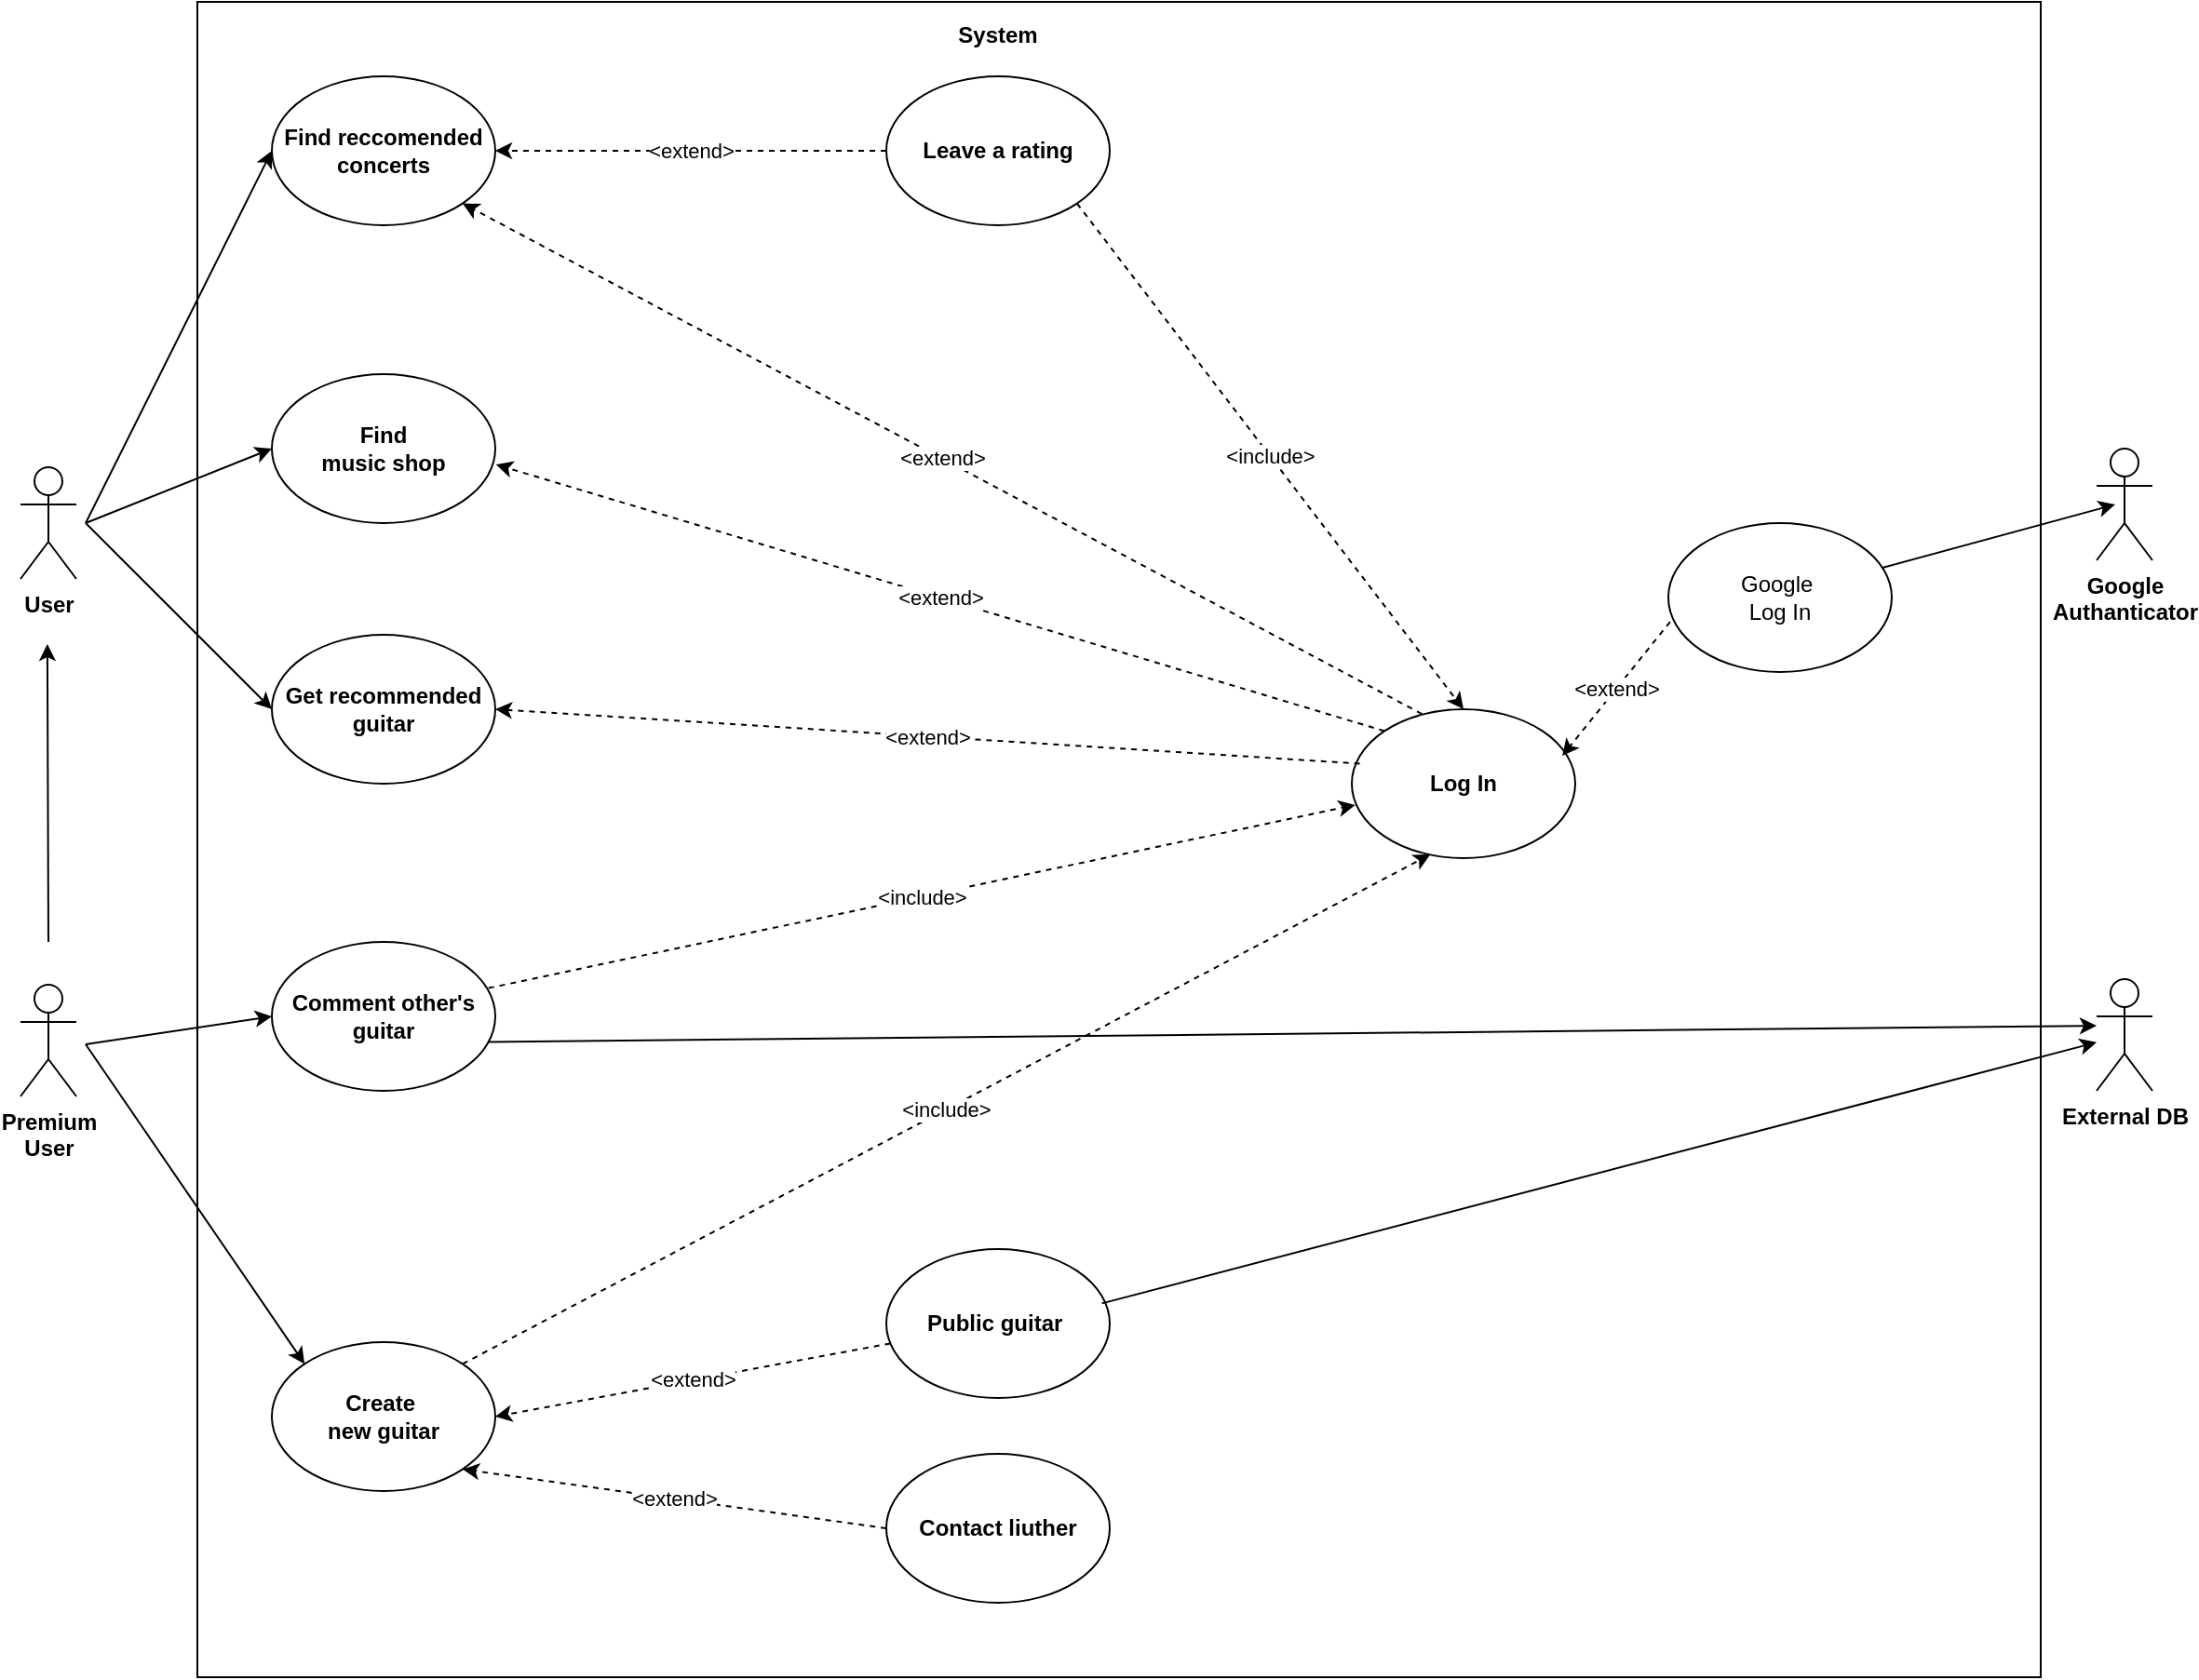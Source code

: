 <mxfile version="24.8.0">
  <diagram name="Pagina-1" id="onmPsK6qUEUhcULxjF23">
    <mxGraphModel grid="1" page="1" gridSize="10" guides="1" tooltips="1" connect="1" arrows="1" fold="1" pageScale="1" pageWidth="827" pageHeight="1169" math="0" shadow="0">
      <root>
        <mxCell id="0" />
        <mxCell id="1" parent="0" />
        <mxCell id="NaOX6n719dBdFDXoRJIX-10" value="" style="rounded=0;whiteSpace=wrap;html=1;" vertex="1" parent="1">
          <mxGeometry x="120" y="30" width="990" height="900" as="geometry" />
        </mxCell>
        <object label="&lt;b&gt;User&lt;/b&gt;" id="LbJ8bCRsWF0JdRt7yzFC-1">
          <mxCell style="shape=umlActor;verticalLabelPosition=bottom;verticalAlign=top;html=1;outlineConnect=0;" vertex="1" parent="1">
            <mxGeometry x="25" y="280" width="30" height="60" as="geometry" />
          </mxCell>
        </object>
        <mxCell id="LbJ8bCRsWF0JdRt7yzFC-3" value="&lt;b&gt;Premium&lt;br&gt;User&lt;/b&gt;" style="shape=umlActor;verticalLabelPosition=bottom;verticalAlign=top;html=1;outlineConnect=0;" vertex="1" parent="1">
          <mxGeometry x="25" y="558" width="30" height="60" as="geometry" />
        </mxCell>
        <mxCell id="LbJ8bCRsWF0JdRt7yzFC-5" value="&lt;b&gt;Log In&lt;/b&gt;" style="ellipse;whiteSpace=wrap;html=1;" vertex="1" parent="1">
          <mxGeometry x="740" y="410" width="120" height="80" as="geometry" />
        </mxCell>
        <mxCell id="LbJ8bCRsWF0JdRt7yzFC-6" value="&lt;b&gt;Create&amp;nbsp;&lt;/b&gt;&lt;div&gt;&lt;b&gt;new&amp;nbsp;&lt;span style=&quot;background-color: initial;&quot;&gt;guitar&lt;/span&gt;&lt;/b&gt;&lt;/div&gt;" style="ellipse;whiteSpace=wrap;html=1;" vertex="1" parent="1">
          <mxGeometry x="160" y="750" width="120" height="80" as="geometry" />
        </mxCell>
        <mxCell id="LbJ8bCRsWF0JdRt7yzFC-10" value="" style="endArrow=classic;html=1;rounded=0;entryX=0;entryY=0;entryDx=0;entryDy=0;" edge="1" parent="1" target="LbJ8bCRsWF0JdRt7yzFC-6">
          <mxGeometry width="50" height="50" relative="1" as="geometry">
            <mxPoint x="60" y="590" as="sourcePoint" />
            <mxPoint x="450" y="700" as="targetPoint" />
          </mxGeometry>
        </mxCell>
        <mxCell id="LbJ8bCRsWF0JdRt7yzFC-13" value="&amp;lt;include&amp;gt;" style="endArrow=classic;html=1;rounded=0;exitX=1;exitY=0;exitDx=0;exitDy=0;dashed=1;entryX=0.352;entryY=0.975;entryDx=0;entryDy=0;entryPerimeter=0;" edge="1" parent="1" source="LbJ8bCRsWF0JdRt7yzFC-6" target="LbJ8bCRsWF0JdRt7yzFC-5">
          <mxGeometry width="50" height="50" relative="1" as="geometry">
            <mxPoint x="400" y="620" as="sourcePoint" />
            <mxPoint x="780" y="490" as="targetPoint" />
          </mxGeometry>
        </mxCell>
        <mxCell id="LbJ8bCRsWF0JdRt7yzFC-14" value="&lt;b&gt;Get recommended guitar&lt;/b&gt;" style="ellipse;whiteSpace=wrap;html=1;" vertex="1" parent="1">
          <mxGeometry x="160" y="370" width="120" height="80" as="geometry" />
        </mxCell>
        <mxCell id="LbJ8bCRsWF0JdRt7yzFC-15" value="" style="endArrow=classic;html=1;rounded=0;entryX=0;entryY=0.5;entryDx=0;entryDy=0;" edge="1" parent="1" target="LbJ8bCRsWF0JdRt7yzFC-14">
          <mxGeometry width="50" height="50" relative="1" as="geometry">
            <mxPoint x="60" y="310" as="sourcePoint" />
            <mxPoint x="450" y="390" as="targetPoint" />
          </mxGeometry>
        </mxCell>
        <mxCell id="LbJ8bCRsWF0JdRt7yzFC-16" value="&lt;b&gt;Find reccomended&lt;/b&gt;&lt;div&gt;&lt;b&gt;concerts&lt;/b&gt;&lt;/div&gt;" style="ellipse;whiteSpace=wrap;html=1;" vertex="1" parent="1">
          <mxGeometry x="160" y="70" width="120" height="80" as="geometry" />
        </mxCell>
        <mxCell id="NaOX6n719dBdFDXoRJIX-1" value="&lt;b&gt;Contact l&lt;span style=&quot;background-color: initial;&quot;&gt;iuther&lt;/span&gt;&lt;/b&gt;" style="ellipse;whiteSpace=wrap;html=1;" vertex="1" parent="1">
          <mxGeometry x="490" y="810" width="120" height="80" as="geometry" />
        </mxCell>
        <mxCell id="NaOX6n719dBdFDXoRJIX-4" value="" style="endArrow=classic;html=1;rounded=0;entryX=0;entryY=0.5;entryDx=0;entryDy=0;" edge="1" parent="1" target="LbJ8bCRsWF0JdRt7yzFC-16">
          <mxGeometry width="50" height="50" relative="1" as="geometry">
            <mxPoint x="60" y="310" as="sourcePoint" />
            <mxPoint x="480" y="430" as="targetPoint" />
          </mxGeometry>
        </mxCell>
        <mxCell id="NaOX6n719dBdFDXoRJIX-5" value="&lt;b&gt;Google&lt;/b&gt;&lt;div&gt;&lt;b&gt;Authanticator&lt;/b&gt;&lt;/div&gt;&lt;div&gt;&lt;br&gt;&lt;/div&gt;" style="shape=umlActor;verticalLabelPosition=bottom;verticalAlign=top;html=1;outlineConnect=0;" vertex="1" parent="1">
          <mxGeometry x="1140" y="270" width="30" height="60" as="geometry" />
        </mxCell>
        <mxCell id="NaOX6n719dBdFDXoRJIX-6" value="" style="endArrow=classic;html=1;rounded=0;exitX=0.958;exitY=0.3;exitDx=0;exitDy=0;exitPerimeter=0;" edge="1" parent="1" source="Dl2jiXtriXfEmp5pFnxX-2">
          <mxGeometry width="50" height="50" relative="1" as="geometry">
            <mxPoint x="310" y="290" as="sourcePoint" />
            <mxPoint x="1150" y="300" as="targetPoint" />
          </mxGeometry>
        </mxCell>
        <mxCell id="NaOX6n719dBdFDXoRJIX-7" value="&amp;lt;extend&amp;gt;" style="endArrow=classic;html=1;rounded=0;exitX=0.314;exitY=0.032;exitDx=0;exitDy=0;entryX=1;entryY=1;entryDx=0;entryDy=0;dashed=1;exitPerimeter=0;" edge="1" parent="1" source="LbJ8bCRsWF0JdRt7yzFC-5" target="LbJ8bCRsWF0JdRt7yzFC-16">
          <mxGeometry width="50" height="50" relative="1" as="geometry">
            <mxPoint x="660" y="270" as="sourcePoint" />
            <mxPoint x="710" y="220" as="targetPoint" />
          </mxGeometry>
        </mxCell>
        <mxCell id="NaOX6n719dBdFDXoRJIX-8" value="&amp;lt;extend&amp;gt;" style="endArrow=classic;html=1;rounded=0;exitX=0;exitY=0.5;exitDx=0;exitDy=0;entryX=1;entryY=1;entryDx=0;entryDy=0;dashed=1;" edge="1" parent="1" source="NaOX6n719dBdFDXoRJIX-1" target="LbJ8bCRsWF0JdRt7yzFC-6">
          <mxGeometry width="50" height="50" relative="1" as="geometry">
            <mxPoint x="792" y="454" as="sourcePoint" />
            <mxPoint x="290" y="414" as="targetPoint" />
          </mxGeometry>
        </mxCell>
        <mxCell id="NaOX6n719dBdFDXoRJIX-9" value="&amp;lt;extend&amp;gt;" style="endArrow=classic;html=1;rounded=0;exitX=0.036;exitY=0.365;exitDx=0;exitDy=0;entryX=1;entryY=0.5;entryDx=0;entryDy=0;dashed=1;exitPerimeter=0;" edge="1" parent="1" source="LbJ8bCRsWF0JdRt7yzFC-5" target="LbJ8bCRsWF0JdRt7yzFC-14">
          <mxGeometry width="50" height="50" relative="1" as="geometry">
            <mxPoint x="802" y="464" as="sourcePoint" />
            <mxPoint x="300" y="424" as="targetPoint" />
          </mxGeometry>
        </mxCell>
        <mxCell id="NaOX6n719dBdFDXoRJIX-11" value="&lt;b&gt;System&lt;/b&gt;&lt;div&gt;&lt;br&gt;&lt;/div&gt;" style="text;html=1;align=center;verticalAlign=middle;whiteSpace=wrap;rounded=0;" vertex="1" parent="1">
          <mxGeometry x="520" y="40" width="60" height="30" as="geometry" />
        </mxCell>
        <mxCell id="NaOX6n719dBdFDXoRJIX-12" value="&lt;b&gt;Comment other&#39;s&lt;/b&gt;&lt;div&gt;&lt;b&gt;guitar&lt;/b&gt;&lt;/div&gt;" style="ellipse;whiteSpace=wrap;html=1;" vertex="1" parent="1">
          <mxGeometry x="160" y="535" width="120" height="80" as="geometry" />
        </mxCell>
        <mxCell id="NaOX6n719dBdFDXoRJIX-13" value="" style="endArrow=classic;html=1;rounded=0;entryX=0;entryY=0.5;entryDx=0;entryDy=0;" edge="1" parent="1" target="NaOX6n719dBdFDXoRJIX-12">
          <mxGeometry width="50" height="50" relative="1" as="geometry">
            <mxPoint x="60" y="590" as="sourcePoint" />
            <mxPoint x="530" y="480" as="targetPoint" />
          </mxGeometry>
        </mxCell>
        <mxCell id="NaOX6n719dBdFDXoRJIX-14" value="&amp;lt;include&amp;gt;" style="endArrow=classic;html=1;rounded=0;exitX=0.97;exitY=0.31;exitDx=0;exitDy=0;exitPerimeter=0;entryX=0.016;entryY=0.643;entryDx=0;entryDy=0;entryPerimeter=0;dashed=1;" edge="1" parent="1" source="NaOX6n719dBdFDXoRJIX-12" target="LbJ8bCRsWF0JdRt7yzFC-5">
          <mxGeometry x="0.0" width="50" height="50" relative="1" as="geometry">
            <mxPoint x="480" y="530" as="sourcePoint" />
            <mxPoint x="530" y="480" as="targetPoint" />
            <mxPoint as="offset" />
          </mxGeometry>
        </mxCell>
        <mxCell id="NaOX6n719dBdFDXoRJIX-15" value="&lt;span style=&quot;background-color: initial;&quot;&gt;&lt;b&gt;External DB&lt;/b&gt;&lt;/span&gt;" style="shape=umlActor;verticalLabelPosition=bottom;verticalAlign=top;html=1;outlineConnect=0;" vertex="1" parent="1">
          <mxGeometry x="1140" y="555" width="30" height="60" as="geometry" />
        </mxCell>
        <mxCell id="NaOX6n719dBdFDXoRJIX-16" value="&lt;b&gt;Public guitar&amp;nbsp;&lt;/b&gt;" style="ellipse;whiteSpace=wrap;html=1;" vertex="1" parent="1">
          <mxGeometry x="490" y="700" width="120" height="80" as="geometry" />
        </mxCell>
        <mxCell id="NaOX6n719dBdFDXoRJIX-17" value="&amp;lt;extend&amp;gt;" style="endArrow=classic;html=1;rounded=0;entryX=1;entryY=0.5;entryDx=0;entryDy=0;dashed=1;" edge="1" parent="1" source="NaOX6n719dBdFDXoRJIX-16" target="LbJ8bCRsWF0JdRt7yzFC-6">
          <mxGeometry width="50" height="50" relative="1" as="geometry">
            <mxPoint x="500" y="665" as="sourcePoint" />
            <mxPoint x="286" y="716" as="targetPoint" />
          </mxGeometry>
        </mxCell>
        <mxCell id="NaOX6n719dBdFDXoRJIX-18" value="&lt;b&gt;Find&lt;/b&gt;&lt;div&gt;&lt;b&gt;music shop&lt;/b&gt;&lt;/div&gt;" style="ellipse;whiteSpace=wrap;html=1;" vertex="1" parent="1">
          <mxGeometry x="160" y="230" width="120" height="80" as="geometry" />
        </mxCell>
        <mxCell id="NaOX6n719dBdFDXoRJIX-19" value="" style="endArrow=classic;html=1;rounded=0;entryX=0;entryY=0.5;entryDx=0;entryDy=0;" edge="1" parent="1" target="NaOX6n719dBdFDXoRJIX-18">
          <mxGeometry width="50" height="50" relative="1" as="geometry">
            <mxPoint x="60" y="310" as="sourcePoint" />
            <mxPoint x="440" y="230" as="targetPoint" />
          </mxGeometry>
        </mxCell>
        <mxCell id="NaOX6n719dBdFDXoRJIX-21" value="&amp;lt;extend&amp;gt;" style="endArrow=classic;html=1;rounded=0;exitX=0;exitY=0;exitDx=0;exitDy=0;entryX=1.003;entryY=0.607;entryDx=0;entryDy=0;entryPerimeter=0;dashed=1;" edge="1" parent="1" source="LbJ8bCRsWF0JdRt7yzFC-5" target="NaOX6n719dBdFDXoRJIX-18">
          <mxGeometry width="50" height="50" relative="1" as="geometry">
            <mxPoint x="798" y="447" as="sourcePoint" />
            <mxPoint x="290" y="220" as="targetPoint" />
          </mxGeometry>
        </mxCell>
        <mxCell id="NaOX6n719dBdFDXoRJIX-22" value="" style="endArrow=classic;html=1;rounded=0;exitX=0.965;exitY=0.365;exitDx=0;exitDy=0;exitPerimeter=0;" edge="1" parent="1" source="NaOX6n719dBdFDXoRJIX-16" target="NaOX6n719dBdFDXoRJIX-15">
          <mxGeometry width="50" height="50" relative="1" as="geometry">
            <mxPoint x="590" y="640" as="sourcePoint" />
            <mxPoint x="990" y="600" as="targetPoint" />
          </mxGeometry>
        </mxCell>
        <mxCell id="NaOX6n719dBdFDXoRJIX-23" value="" style="endArrow=classic;html=1;rounded=0;exitX=0.969;exitY=0.672;exitDx=0;exitDy=0;exitPerimeter=0;" edge="1" parent="1" source="NaOX6n719dBdFDXoRJIX-12">
          <mxGeometry width="50" height="50" relative="1" as="geometry">
            <mxPoint x="590" y="640" as="sourcePoint" />
            <mxPoint x="1140" y="580" as="targetPoint" />
          </mxGeometry>
        </mxCell>
        <mxCell id="NaOX6n719dBdFDXoRJIX-25" value="&lt;b&gt;Leave a rating&lt;/b&gt;" style="ellipse;whiteSpace=wrap;html=1;" vertex="1" parent="1">
          <mxGeometry x="490" y="70" width="120" height="80" as="geometry" />
        </mxCell>
        <mxCell id="NaOX6n719dBdFDXoRJIX-27" value="&amp;lt;extend&amp;gt;" style="endArrow=classic;html=1;rounded=0;exitX=0;exitY=0.5;exitDx=0;exitDy=0;entryX=1;entryY=0.5;entryDx=0;entryDy=0;dashed=1;" edge="1" parent="1" source="NaOX6n719dBdFDXoRJIX-25" target="LbJ8bCRsWF0JdRt7yzFC-16">
          <mxGeometry width="50" height="50" relative="1" as="geometry">
            <mxPoint x="840" y="435" as="sourcePoint" />
            <mxPoint x="290" y="114" as="targetPoint" />
          </mxGeometry>
        </mxCell>
        <mxCell id="NaOX6n719dBdFDXoRJIX-28" value="&amp;lt;include&amp;gt;" style="endArrow=classic;html=1;rounded=0;exitX=1;exitY=1;exitDx=0;exitDy=0;entryX=0.5;entryY=0;entryDx=0;entryDy=0;dashed=1;" edge="1" parent="1" source="NaOX6n719dBdFDXoRJIX-25" target="LbJ8bCRsWF0JdRt7yzFC-5">
          <mxGeometry width="50" height="50" relative="1" as="geometry">
            <mxPoint x="287" y="595" as="sourcePoint" />
            <mxPoint x="840" y="420" as="targetPoint" />
          </mxGeometry>
        </mxCell>
        <mxCell id="48ekNtVl5O-_nimEkgHO-1" value="" style="endArrow=classic;html=1;rounded=0;" edge="1" parent="1">
          <mxGeometry width="50" height="50" relative="1" as="geometry">
            <mxPoint x="40" y="535" as="sourcePoint" />
            <mxPoint x="39.44" y="375" as="targetPoint" />
          </mxGeometry>
        </mxCell>
        <mxCell id="Dl2jiXtriXfEmp5pFnxX-2" value="Google&amp;nbsp;&lt;div&gt;Log In&lt;/div&gt;" style="ellipse;whiteSpace=wrap;html=1;" vertex="1" parent="1">
          <mxGeometry x="910" y="310" width="120" height="80" as="geometry" />
        </mxCell>
        <mxCell id="Dl2jiXtriXfEmp5pFnxX-3" value="&amp;lt;extend&amp;gt;" style="endArrow=classic;html=1;rounded=0;exitX=0.008;exitY=0.663;exitDx=0;exitDy=0;exitPerimeter=0;entryX=0.942;entryY=0.313;entryDx=0;entryDy=0;entryPerimeter=0;dashed=1;" edge="1" parent="1" source="Dl2jiXtriXfEmp5pFnxX-2" target="LbJ8bCRsWF0JdRt7yzFC-5">
          <mxGeometry width="50" height="50" relative="1" as="geometry">
            <mxPoint x="940" y="570" as="sourcePoint" />
            <mxPoint x="990" y="520" as="targetPoint" />
          </mxGeometry>
        </mxCell>
      </root>
    </mxGraphModel>
  </diagram>
</mxfile>
